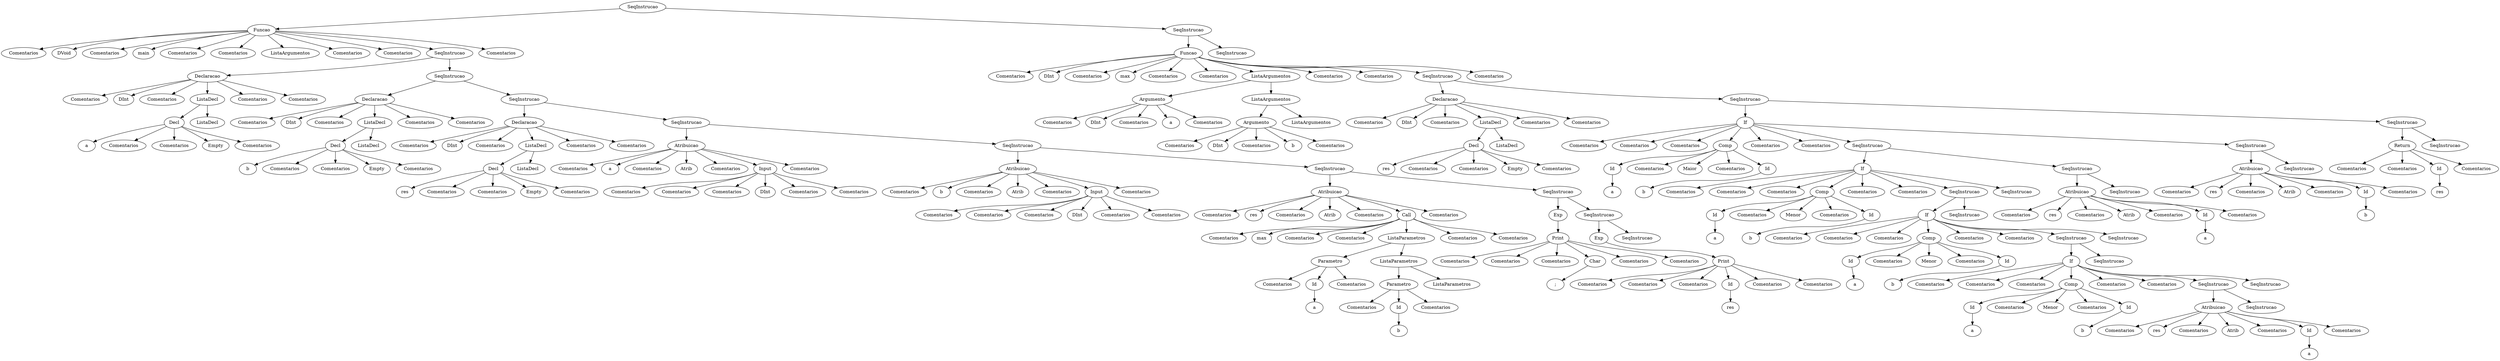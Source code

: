 digraph visitable {
ordering=out;
              p [label="SeqInstrucao"]; 
              p1 [label="Funcao"]; 
                p -> p1; 
              p1_1 [label="Comentarios"]; 
                p1 -> p1_1; 
              p1_2 [label="DVoid"]; 
                p1 -> p1_2; 
              p1_3 [label="Comentarios"]; 
                p1 -> p1_3; 
              p1_4 [label="main"]; 
                p1 -> p1_4; 
              p1_5 [label="Comentarios"]; 
                p1 -> p1_5; 
              p1_6 [label="Comentarios"]; 
                p1 -> p1_6; 
              p1_7 [label="ListaArgumentos"]; 
                p1 -> p1_7; 
              p1_8 [label="Comentarios"]; 
                p1 -> p1_8; 
              p1_9 [label="Comentarios"]; 
                p1 -> p1_9; 
              p1_10 [label="SeqInstrucao"]; 
                p1 -> p1_10; 
              p1_10_1 [label="Declaracao"]; 
                p1_10 -> p1_10_1; 
              p1_10_1_1 [label="Comentarios"]; 
                p1_10_1 -> p1_10_1_1; 
              p1_10_1_2 [label="DInt"]; 
                p1_10_1 -> p1_10_1_2; 
              p1_10_1_3 [label="Comentarios"]; 
                p1_10_1 -> p1_10_1_3; 
              p1_10_1_4 [label="ListaDecl"]; 
                p1_10_1 -> p1_10_1_4; 
              p1_10_1_4_1 [label="Decl"]; 
                p1_10_1_4 -> p1_10_1_4_1; 
              p1_10_1_4_1_1 [label="a"]; 
                p1_10_1_4_1 -> p1_10_1_4_1_1; 
              p1_10_1_4_1_2 [label="Comentarios"]; 
                p1_10_1_4_1 -> p1_10_1_4_1_2; 
              p1_10_1_4_1_3 [label="Comentarios"]; 
                p1_10_1_4_1 -> p1_10_1_4_1_3; 
              p1_10_1_4_1_4 [label="Empty"]; 
                p1_10_1_4_1 -> p1_10_1_4_1_4; 
              p1_10_1_4_1_5 [label="Comentarios"]; 
                p1_10_1_4_1 -> p1_10_1_4_1_5; 
              p1_10_1_4_2 [label="ListaDecl"]; 
                p1_10_1_4 -> p1_10_1_4_2; 
              p1_10_1_5 [label="Comentarios"]; 
                p1_10_1 -> p1_10_1_5; 
              p1_10_1_6 [label="Comentarios"]; 
                p1_10_1 -> p1_10_1_6; 
              p1_10_2 [label="SeqInstrucao"]; 
                p1_10 -> p1_10_2; 
              p1_10_2_1 [label="Declaracao"]; 
                p1_10_2 -> p1_10_2_1; 
              p1_10_2_1_1 [label="Comentarios"]; 
                p1_10_2_1 -> p1_10_2_1_1; 
              p1_10_2_1_2 [label="DInt"]; 
                p1_10_2_1 -> p1_10_2_1_2; 
              p1_10_2_1_3 [label="Comentarios"]; 
                p1_10_2_1 -> p1_10_2_1_3; 
              p1_10_2_1_4 [label="ListaDecl"]; 
                p1_10_2_1 -> p1_10_2_1_4; 
              p1_10_2_1_4_1 [label="Decl"]; 
                p1_10_2_1_4 -> p1_10_2_1_4_1; 
              p1_10_2_1_4_1_1 [label="b"]; 
                p1_10_2_1_4_1 -> p1_10_2_1_4_1_1; 
              p1_10_2_1_4_1_2 [label="Comentarios"]; 
                p1_10_2_1_4_1 -> p1_10_2_1_4_1_2; 
              p1_10_2_1_4_1_3 [label="Comentarios"]; 
                p1_10_2_1_4_1 -> p1_10_2_1_4_1_3; 
              p1_10_2_1_4_1_4 [label="Empty"]; 
                p1_10_2_1_4_1 -> p1_10_2_1_4_1_4; 
              p1_10_2_1_4_1_5 [label="Comentarios"]; 
                p1_10_2_1_4_1 -> p1_10_2_1_4_1_5; 
              p1_10_2_1_4_2 [label="ListaDecl"]; 
                p1_10_2_1_4 -> p1_10_2_1_4_2; 
              p1_10_2_1_5 [label="Comentarios"]; 
                p1_10_2_1 -> p1_10_2_1_5; 
              p1_10_2_1_6 [label="Comentarios"]; 
                p1_10_2_1 -> p1_10_2_1_6; 
              p1_10_2_2 [label="SeqInstrucao"]; 
                p1_10_2 -> p1_10_2_2; 
              p1_10_2_2_1 [label="Declaracao"]; 
                p1_10_2_2 -> p1_10_2_2_1; 
              p1_10_2_2_1_1 [label="Comentarios"]; 
                p1_10_2_2_1 -> p1_10_2_2_1_1; 
              p1_10_2_2_1_2 [label="DInt"]; 
                p1_10_2_2_1 -> p1_10_2_2_1_2; 
              p1_10_2_2_1_3 [label="Comentarios"]; 
                p1_10_2_2_1 -> p1_10_2_2_1_3; 
              p1_10_2_2_1_4 [label="ListaDecl"]; 
                p1_10_2_2_1 -> p1_10_2_2_1_4; 
              p1_10_2_2_1_4_1 [label="Decl"]; 
                p1_10_2_2_1_4 -> p1_10_2_2_1_4_1; 
              p1_10_2_2_1_4_1_1 [label="res"]; 
                p1_10_2_2_1_4_1 -> p1_10_2_2_1_4_1_1; 
              p1_10_2_2_1_4_1_2 [label="Comentarios"]; 
                p1_10_2_2_1_4_1 -> p1_10_2_2_1_4_1_2; 
              p1_10_2_2_1_4_1_3 [label="Comentarios"]; 
                p1_10_2_2_1_4_1 -> p1_10_2_2_1_4_1_3; 
              p1_10_2_2_1_4_1_4 [label="Empty"]; 
                p1_10_2_2_1_4_1 -> p1_10_2_2_1_4_1_4; 
              p1_10_2_2_1_4_1_5 [label="Comentarios"]; 
                p1_10_2_2_1_4_1 -> p1_10_2_2_1_4_1_5; 
              p1_10_2_2_1_4_2 [label="ListaDecl"]; 
                p1_10_2_2_1_4 -> p1_10_2_2_1_4_2; 
              p1_10_2_2_1_5 [label="Comentarios"]; 
                p1_10_2_2_1 -> p1_10_2_2_1_5; 
              p1_10_2_2_1_6 [label="Comentarios"]; 
                p1_10_2_2_1 -> p1_10_2_2_1_6; 
              p1_10_2_2_2 [label="SeqInstrucao"]; 
                p1_10_2_2 -> p1_10_2_2_2; 
              p1_10_2_2_2_1 [label="Atribuicao"]; 
                p1_10_2_2_2 -> p1_10_2_2_2_1; 
              p1_10_2_2_2_1_1 [label="Comentarios"]; 
                p1_10_2_2_2_1 -> p1_10_2_2_2_1_1; 
              p1_10_2_2_2_1_2 [label="a"]; 
                p1_10_2_2_2_1 -> p1_10_2_2_2_1_2; 
              p1_10_2_2_2_1_3 [label="Comentarios"]; 
                p1_10_2_2_2_1 -> p1_10_2_2_2_1_3; 
              p1_10_2_2_2_1_4 [label="Atrib"]; 
                p1_10_2_2_2_1 -> p1_10_2_2_2_1_4; 
              p1_10_2_2_2_1_5 [label="Comentarios"]; 
                p1_10_2_2_2_1 -> p1_10_2_2_2_1_5; 
              p1_10_2_2_2_1_6 [label="Input"]; 
                p1_10_2_2_2_1 -> p1_10_2_2_2_1_6; 
              p1_10_2_2_2_1_6_1 [label="Comentarios"]; 
                p1_10_2_2_2_1_6 -> p1_10_2_2_2_1_6_1; 
              p1_10_2_2_2_1_6_2 [label="Comentarios"]; 
                p1_10_2_2_2_1_6 -> p1_10_2_2_2_1_6_2; 
              p1_10_2_2_2_1_6_3 [label="Comentarios"]; 
                p1_10_2_2_2_1_6 -> p1_10_2_2_2_1_6_3; 
              p1_10_2_2_2_1_6_4 [label="DInt"]; 
                p1_10_2_2_2_1_6 -> p1_10_2_2_2_1_6_4; 
              p1_10_2_2_2_1_6_5 [label="Comentarios"]; 
                p1_10_2_2_2_1_6 -> p1_10_2_2_2_1_6_5; 
              p1_10_2_2_2_1_6_6 [label="Comentarios"]; 
                p1_10_2_2_2_1_6 -> p1_10_2_2_2_1_6_6; 
              p1_10_2_2_2_1_7 [label="Comentarios"]; 
                p1_10_2_2_2_1 -> p1_10_2_2_2_1_7; 
              p1_10_2_2_2_2 [label="SeqInstrucao"]; 
                p1_10_2_2_2 -> p1_10_2_2_2_2; 
              p1_10_2_2_2_2_1 [label="Atribuicao"]; 
                p1_10_2_2_2_2 -> p1_10_2_2_2_2_1; 
              p1_10_2_2_2_2_1_1 [label="Comentarios"]; 
                p1_10_2_2_2_2_1 -> p1_10_2_2_2_2_1_1; 
              p1_10_2_2_2_2_1_2 [label="b"]; 
                p1_10_2_2_2_2_1 -> p1_10_2_2_2_2_1_2; 
              p1_10_2_2_2_2_1_3 [label="Comentarios"]; 
                p1_10_2_2_2_2_1 -> p1_10_2_2_2_2_1_3; 
              p1_10_2_2_2_2_1_4 [label="Atrib"]; 
                p1_10_2_2_2_2_1 -> p1_10_2_2_2_2_1_4; 
              p1_10_2_2_2_2_1_5 [label="Comentarios"]; 
                p1_10_2_2_2_2_1 -> p1_10_2_2_2_2_1_5; 
              p1_10_2_2_2_2_1_6 [label="Input"]; 
                p1_10_2_2_2_2_1 -> p1_10_2_2_2_2_1_6; 
              p1_10_2_2_2_2_1_6_1 [label="Comentarios"]; 
                p1_10_2_2_2_2_1_6 -> p1_10_2_2_2_2_1_6_1; 
              p1_10_2_2_2_2_1_6_2 [label="Comentarios"]; 
                p1_10_2_2_2_2_1_6 -> p1_10_2_2_2_2_1_6_2; 
              p1_10_2_2_2_2_1_6_3 [label="Comentarios"]; 
                p1_10_2_2_2_2_1_6 -> p1_10_2_2_2_2_1_6_3; 
              p1_10_2_2_2_2_1_6_4 [label="DInt"]; 
                p1_10_2_2_2_2_1_6 -> p1_10_2_2_2_2_1_6_4; 
              p1_10_2_2_2_2_1_6_5 [label="Comentarios"]; 
                p1_10_2_2_2_2_1_6 -> p1_10_2_2_2_2_1_6_5; 
              p1_10_2_2_2_2_1_6_6 [label="Comentarios"]; 
                p1_10_2_2_2_2_1_6 -> p1_10_2_2_2_2_1_6_6; 
              p1_10_2_2_2_2_1_7 [label="Comentarios"]; 
                p1_10_2_2_2_2_1 -> p1_10_2_2_2_2_1_7; 
              p1_10_2_2_2_2_2 [label="SeqInstrucao"]; 
                p1_10_2_2_2_2 -> p1_10_2_2_2_2_2; 
              p1_10_2_2_2_2_2_1 [label="Atribuicao"]; 
                p1_10_2_2_2_2_2 -> p1_10_2_2_2_2_2_1; 
              p1_10_2_2_2_2_2_1_1 [label="Comentarios"]; 
                p1_10_2_2_2_2_2_1 -> p1_10_2_2_2_2_2_1_1; 
              p1_10_2_2_2_2_2_1_2 [label="res"]; 
                p1_10_2_2_2_2_2_1 -> p1_10_2_2_2_2_2_1_2; 
              p1_10_2_2_2_2_2_1_3 [label="Comentarios"]; 
                p1_10_2_2_2_2_2_1 -> p1_10_2_2_2_2_2_1_3; 
              p1_10_2_2_2_2_2_1_4 [label="Atrib"]; 
                p1_10_2_2_2_2_2_1 -> p1_10_2_2_2_2_2_1_4; 
              p1_10_2_2_2_2_2_1_5 [label="Comentarios"]; 
                p1_10_2_2_2_2_2_1 -> p1_10_2_2_2_2_2_1_5; 
              p1_10_2_2_2_2_2_1_6 [label="Call"]; 
                p1_10_2_2_2_2_2_1 -> p1_10_2_2_2_2_2_1_6; 
              p1_10_2_2_2_2_2_1_6_1 [label="Comentarios"]; 
                p1_10_2_2_2_2_2_1_6 -> p1_10_2_2_2_2_2_1_6_1; 
              p1_10_2_2_2_2_2_1_6_2 [label="max"]; 
                p1_10_2_2_2_2_2_1_6 -> p1_10_2_2_2_2_2_1_6_2; 
              p1_10_2_2_2_2_2_1_6_3 [label="Comentarios"]; 
                p1_10_2_2_2_2_2_1_6 -> p1_10_2_2_2_2_2_1_6_3; 
              p1_10_2_2_2_2_2_1_6_4 [label="Comentarios"]; 
                p1_10_2_2_2_2_2_1_6 -> p1_10_2_2_2_2_2_1_6_4; 
              p1_10_2_2_2_2_2_1_6_5 [label="ListaParametros"]; 
                p1_10_2_2_2_2_2_1_6 -> p1_10_2_2_2_2_2_1_6_5; 
              p1_10_2_2_2_2_2_1_6_5_1 [label="Parametro"]; 
                p1_10_2_2_2_2_2_1_6_5 -> p1_10_2_2_2_2_2_1_6_5_1; 
              p1_10_2_2_2_2_2_1_6_5_1_1 [label="Comentarios"]; 
                p1_10_2_2_2_2_2_1_6_5_1 -> p1_10_2_2_2_2_2_1_6_5_1_1; 
              p1_10_2_2_2_2_2_1_6_5_1_2 [label="Id"]; 
                p1_10_2_2_2_2_2_1_6_5_1 -> p1_10_2_2_2_2_2_1_6_5_1_2; 
              p1_10_2_2_2_2_2_1_6_5_1_2_1 [label="a"]; 
                p1_10_2_2_2_2_2_1_6_5_1_2 -> p1_10_2_2_2_2_2_1_6_5_1_2_1; 
              p1_10_2_2_2_2_2_1_6_5_1_3 [label="Comentarios"]; 
                p1_10_2_2_2_2_2_1_6_5_1 -> p1_10_2_2_2_2_2_1_6_5_1_3; 
              p1_10_2_2_2_2_2_1_6_5_2 [label="ListaParametros"]; 
                p1_10_2_2_2_2_2_1_6_5 -> p1_10_2_2_2_2_2_1_6_5_2; 
              p1_10_2_2_2_2_2_1_6_5_2_1 [label="Parametro"]; 
                p1_10_2_2_2_2_2_1_6_5_2 -> p1_10_2_2_2_2_2_1_6_5_2_1; 
              p1_10_2_2_2_2_2_1_6_5_2_1_1 [label="Comentarios"]; 
                p1_10_2_2_2_2_2_1_6_5_2_1 -> p1_10_2_2_2_2_2_1_6_5_2_1_1; 
              p1_10_2_2_2_2_2_1_6_5_2_1_2 [label="Id"]; 
                p1_10_2_2_2_2_2_1_6_5_2_1 -> p1_10_2_2_2_2_2_1_6_5_2_1_2; 
              p1_10_2_2_2_2_2_1_6_5_2_1_2_1 [label="b"]; 
                p1_10_2_2_2_2_2_1_6_5_2_1_2 -> p1_10_2_2_2_2_2_1_6_5_2_1_2_1; 
              p1_10_2_2_2_2_2_1_6_5_2_1_3 [label="Comentarios"]; 
                p1_10_2_2_2_2_2_1_6_5_2_1 -> p1_10_2_2_2_2_2_1_6_5_2_1_3; 
              p1_10_2_2_2_2_2_1_6_5_2_2 [label="ListaParametros"]; 
                p1_10_2_2_2_2_2_1_6_5_2 -> p1_10_2_2_2_2_2_1_6_5_2_2; 
              p1_10_2_2_2_2_2_1_6_6 [label="Comentarios"]; 
                p1_10_2_2_2_2_2_1_6 -> p1_10_2_2_2_2_2_1_6_6; 
              p1_10_2_2_2_2_2_1_6_7 [label="Comentarios"]; 
                p1_10_2_2_2_2_2_1_6 -> p1_10_2_2_2_2_2_1_6_7; 
              p1_10_2_2_2_2_2_1_7 [label="Comentarios"]; 
                p1_10_2_2_2_2_2_1 -> p1_10_2_2_2_2_2_1_7; 
              p1_10_2_2_2_2_2_2 [label="SeqInstrucao"]; 
                p1_10_2_2_2_2_2 -> p1_10_2_2_2_2_2_2; 
              p1_10_2_2_2_2_2_2_1 [label="Exp"]; 
                p1_10_2_2_2_2_2_2 -> p1_10_2_2_2_2_2_2_1; 
              p1_10_2_2_2_2_2_2_1_1 [label="Print"]; 
                p1_10_2_2_2_2_2_2_1 -> p1_10_2_2_2_2_2_2_1_1; 
              p1_10_2_2_2_2_2_2_1_1_1 [label="Comentarios"]; 
                p1_10_2_2_2_2_2_2_1_1 -> p1_10_2_2_2_2_2_2_1_1_1; 
              p1_10_2_2_2_2_2_2_1_1_2 [label="Comentarios"]; 
                p1_10_2_2_2_2_2_2_1_1 -> p1_10_2_2_2_2_2_2_1_1_2; 
              p1_10_2_2_2_2_2_2_1_1_3 [label="Comentarios"]; 
                p1_10_2_2_2_2_2_2_1_1 -> p1_10_2_2_2_2_2_2_1_1_3; 
              p1_10_2_2_2_2_2_2_1_1_4 [label="Char"]; 
                p1_10_2_2_2_2_2_2_1_1 -> p1_10_2_2_2_2_2_2_1_1_4; 
              p1_10_2_2_2_2_2_2_1_1_4_1 [label=";"]; 
                p1_10_2_2_2_2_2_2_1_1_4 -> p1_10_2_2_2_2_2_2_1_1_4_1; 
              p1_10_2_2_2_2_2_2_1_1_5 [label="Comentarios"]; 
                p1_10_2_2_2_2_2_2_1_1 -> p1_10_2_2_2_2_2_2_1_1_5; 
              p1_10_2_2_2_2_2_2_1_1_6 [label="Comentarios"]; 
                p1_10_2_2_2_2_2_2_1_1 -> p1_10_2_2_2_2_2_2_1_1_6; 
              p1_10_2_2_2_2_2_2_2 [label="SeqInstrucao"]; 
                p1_10_2_2_2_2_2_2 -> p1_10_2_2_2_2_2_2_2; 
              p1_10_2_2_2_2_2_2_2_1 [label="Exp"]; 
                p1_10_2_2_2_2_2_2_2 -> p1_10_2_2_2_2_2_2_2_1; 
              p1_10_2_2_2_2_2_2_2_1_1 [label="Print"]; 
                p1_10_2_2_2_2_2_2_2_1 -> p1_10_2_2_2_2_2_2_2_1_1; 
              p1_10_2_2_2_2_2_2_2_1_1_1 [label="Comentarios"]; 
                p1_10_2_2_2_2_2_2_2_1_1 -> p1_10_2_2_2_2_2_2_2_1_1_1; 
              p1_10_2_2_2_2_2_2_2_1_1_2 [label="Comentarios"]; 
                p1_10_2_2_2_2_2_2_2_1_1 -> p1_10_2_2_2_2_2_2_2_1_1_2; 
              p1_10_2_2_2_2_2_2_2_1_1_3 [label="Comentarios"]; 
                p1_10_2_2_2_2_2_2_2_1_1 -> p1_10_2_2_2_2_2_2_2_1_1_3; 
              p1_10_2_2_2_2_2_2_2_1_1_4 [label="Id"]; 
                p1_10_2_2_2_2_2_2_2_1_1 -> p1_10_2_2_2_2_2_2_2_1_1_4; 
              p1_10_2_2_2_2_2_2_2_1_1_4_1 [label="res"]; 
                p1_10_2_2_2_2_2_2_2_1_1_4 -> p1_10_2_2_2_2_2_2_2_1_1_4_1; 
              p1_10_2_2_2_2_2_2_2_1_1_5 [label="Comentarios"]; 
                p1_10_2_2_2_2_2_2_2_1_1 -> p1_10_2_2_2_2_2_2_2_1_1_5; 
              p1_10_2_2_2_2_2_2_2_1_1_6 [label="Comentarios"]; 
                p1_10_2_2_2_2_2_2_2_1_1 -> p1_10_2_2_2_2_2_2_2_1_1_6; 
              p1_10_2_2_2_2_2_2_2_2 [label="SeqInstrucao"]; 
                p1_10_2_2_2_2_2_2_2 -> p1_10_2_2_2_2_2_2_2_2; 
              p1_11 [label="Comentarios"]; 
                p1 -> p1_11; 
              p2 [label="SeqInstrucao"]; 
                p -> p2; 
              p2_1 [label="Funcao"]; 
                p2 -> p2_1; 
              p2_1_1 [label="Comentarios"]; 
                p2_1 -> p2_1_1; 
              p2_1_2 [label="DInt"]; 
                p2_1 -> p2_1_2; 
              p2_1_3 [label="Comentarios"]; 
                p2_1 -> p2_1_3; 
              p2_1_4 [label="max"]; 
                p2_1 -> p2_1_4; 
              p2_1_5 [label="Comentarios"]; 
                p2_1 -> p2_1_5; 
              p2_1_6 [label="Comentarios"]; 
                p2_1 -> p2_1_6; 
              p2_1_7 [label="ListaArgumentos"]; 
                p2_1 -> p2_1_7; 
              p2_1_7_1 [label="Argumento"]; 
                p2_1_7 -> p2_1_7_1; 
              p2_1_7_1_1 [label="Comentarios"]; 
                p2_1_7_1 -> p2_1_7_1_1; 
              p2_1_7_1_2 [label="DInt"]; 
                p2_1_7_1 -> p2_1_7_1_2; 
              p2_1_7_1_3 [label="Comentarios"]; 
                p2_1_7_1 -> p2_1_7_1_3; 
              p2_1_7_1_4 [label="a"]; 
                p2_1_7_1 -> p2_1_7_1_4; 
              p2_1_7_1_5 [label="Comentarios"]; 
                p2_1_7_1 -> p2_1_7_1_5; 
              p2_1_7_2 [label="ListaArgumentos"]; 
                p2_1_7 -> p2_1_7_2; 
              p2_1_7_2_1 [label="Argumento"]; 
                p2_1_7_2 -> p2_1_7_2_1; 
              p2_1_7_2_1_1 [label="Comentarios"]; 
                p2_1_7_2_1 -> p2_1_7_2_1_1; 
              p2_1_7_2_1_2 [label="DInt"]; 
                p2_1_7_2_1 -> p2_1_7_2_1_2; 
              p2_1_7_2_1_3 [label="Comentarios"]; 
                p2_1_7_2_1 -> p2_1_7_2_1_3; 
              p2_1_7_2_1_4 [label="b"]; 
                p2_1_7_2_1 -> p2_1_7_2_1_4; 
              p2_1_7_2_1_5 [label="Comentarios"]; 
                p2_1_7_2_1 -> p2_1_7_2_1_5; 
              p2_1_7_2_2 [label="ListaArgumentos"]; 
                p2_1_7_2 -> p2_1_7_2_2; 
              p2_1_8 [label="Comentarios"]; 
                p2_1 -> p2_1_8; 
              p2_1_9 [label="Comentarios"]; 
                p2_1 -> p2_1_9; 
              p2_1_10 [label="SeqInstrucao"]; 
                p2_1 -> p2_1_10; 
              p2_1_10_1 [label="Declaracao"]; 
                p2_1_10 -> p2_1_10_1; 
              p2_1_10_1_1 [label="Comentarios"]; 
                p2_1_10_1 -> p2_1_10_1_1; 
              p2_1_10_1_2 [label="DInt"]; 
                p2_1_10_1 -> p2_1_10_1_2; 
              p2_1_10_1_3 [label="Comentarios"]; 
                p2_1_10_1 -> p2_1_10_1_3; 
              p2_1_10_1_4 [label="ListaDecl"]; 
                p2_1_10_1 -> p2_1_10_1_4; 
              p2_1_10_1_4_1 [label="Decl"]; 
                p2_1_10_1_4 -> p2_1_10_1_4_1; 
              p2_1_10_1_4_1_1 [label="res"]; 
                p2_1_10_1_4_1 -> p2_1_10_1_4_1_1; 
              p2_1_10_1_4_1_2 [label="Comentarios"]; 
                p2_1_10_1_4_1 -> p2_1_10_1_4_1_2; 
              p2_1_10_1_4_1_3 [label="Comentarios"]; 
                p2_1_10_1_4_1 -> p2_1_10_1_4_1_3; 
              p2_1_10_1_4_1_4 [label="Empty"]; 
                p2_1_10_1_4_1 -> p2_1_10_1_4_1_4; 
              p2_1_10_1_4_1_5 [label="Comentarios"]; 
                p2_1_10_1_4_1 -> p2_1_10_1_4_1_5; 
              p2_1_10_1_4_2 [label="ListaDecl"]; 
                p2_1_10_1_4 -> p2_1_10_1_4_2; 
              p2_1_10_1_5 [label="Comentarios"]; 
                p2_1_10_1 -> p2_1_10_1_5; 
              p2_1_10_1_6 [label="Comentarios"]; 
                p2_1_10_1 -> p2_1_10_1_6; 
              p2_1_10_2 [label="SeqInstrucao"]; 
                p2_1_10 -> p2_1_10_2; 
              p2_1_10_2_1 [label="If"]; 
                p2_1_10_2 -> p2_1_10_2_1; 
              p2_1_10_2_1_1 [label="Comentarios"]; 
                p2_1_10_2_1 -> p2_1_10_2_1_1; 
              p2_1_10_2_1_2 [label="Comentarios"]; 
                p2_1_10_2_1 -> p2_1_10_2_1_2; 
              p2_1_10_2_1_3 [label="Comentarios"]; 
                p2_1_10_2_1 -> p2_1_10_2_1_3; 
              p2_1_10_2_1_4 [label="Comp"]; 
                p2_1_10_2_1 -> p2_1_10_2_1_4; 
              p2_1_10_2_1_4_1 [label="Id"]; 
                p2_1_10_2_1_4 -> p2_1_10_2_1_4_1; 
              p2_1_10_2_1_4_1_1 [label="a"]; 
                p2_1_10_2_1_4_1 -> p2_1_10_2_1_4_1_1; 
              p2_1_10_2_1_4_2 [label="Comentarios"]; 
                p2_1_10_2_1_4 -> p2_1_10_2_1_4_2; 
              p2_1_10_2_1_4_3 [label="Maior"]; 
                p2_1_10_2_1_4 -> p2_1_10_2_1_4_3; 
              p2_1_10_2_1_4_4 [label="Comentarios"]; 
                p2_1_10_2_1_4 -> p2_1_10_2_1_4_4; 
              p2_1_10_2_1_4_5 [label="Id"]; 
                p2_1_10_2_1_4 -> p2_1_10_2_1_4_5; 
              p2_1_10_2_1_4_5_1 [label="b"]; 
                p2_1_10_2_1_4_5 -> p2_1_10_2_1_4_5_1; 
              p2_1_10_2_1_5 [label="Comentarios"]; 
                p2_1_10_2_1 -> p2_1_10_2_1_5; 
              p2_1_10_2_1_6 [label="Comentarios"]; 
                p2_1_10_2_1 -> p2_1_10_2_1_6; 
              p2_1_10_2_1_7 [label="SeqInstrucao"]; 
                p2_1_10_2_1 -> p2_1_10_2_1_7; 
              p2_1_10_2_1_7_1 [label="If"]; 
                p2_1_10_2_1_7 -> p2_1_10_2_1_7_1; 
              p2_1_10_2_1_7_1_1 [label="Comentarios"]; 
                p2_1_10_2_1_7_1 -> p2_1_10_2_1_7_1_1; 
              p2_1_10_2_1_7_1_2 [label="Comentarios"]; 
                p2_1_10_2_1_7_1 -> p2_1_10_2_1_7_1_2; 
              p2_1_10_2_1_7_1_3 [label="Comentarios"]; 
                p2_1_10_2_1_7_1 -> p2_1_10_2_1_7_1_3; 
              p2_1_10_2_1_7_1_4 [label="Comp"]; 
                p2_1_10_2_1_7_1 -> p2_1_10_2_1_7_1_4; 
              p2_1_10_2_1_7_1_4_1 [label="Id"]; 
                p2_1_10_2_1_7_1_4 -> p2_1_10_2_1_7_1_4_1; 
              p2_1_10_2_1_7_1_4_1_1 [label="a"]; 
                p2_1_10_2_1_7_1_4_1 -> p2_1_10_2_1_7_1_4_1_1; 
              p2_1_10_2_1_7_1_4_2 [label="Comentarios"]; 
                p2_1_10_2_1_7_1_4 -> p2_1_10_2_1_7_1_4_2; 
              p2_1_10_2_1_7_1_4_3 [label="Menor"]; 
                p2_1_10_2_1_7_1_4 -> p2_1_10_2_1_7_1_4_3; 
              p2_1_10_2_1_7_1_4_4 [label="Comentarios"]; 
                p2_1_10_2_1_7_1_4 -> p2_1_10_2_1_7_1_4_4; 
              p2_1_10_2_1_7_1_4_5 [label="Id"]; 
                p2_1_10_2_1_7_1_4 -> p2_1_10_2_1_7_1_4_5; 
              p2_1_10_2_1_7_1_4_5_1 [label="b"]; 
                p2_1_10_2_1_7_1_4_5 -> p2_1_10_2_1_7_1_4_5_1; 
              p2_1_10_2_1_7_1_5 [label="Comentarios"]; 
                p2_1_10_2_1_7_1 -> p2_1_10_2_1_7_1_5; 
              p2_1_10_2_1_7_1_6 [label="Comentarios"]; 
                p2_1_10_2_1_7_1 -> p2_1_10_2_1_7_1_6; 
              p2_1_10_2_1_7_1_7 [label="SeqInstrucao"]; 
                p2_1_10_2_1_7_1 -> p2_1_10_2_1_7_1_7; 
              p2_1_10_2_1_7_1_7_1 [label="If"]; 
                p2_1_10_2_1_7_1_7 -> p2_1_10_2_1_7_1_7_1; 
              p2_1_10_2_1_7_1_7_1_1 [label="Comentarios"]; 
                p2_1_10_2_1_7_1_7_1 -> p2_1_10_2_1_7_1_7_1_1; 
              p2_1_10_2_1_7_1_7_1_2 [label="Comentarios"]; 
                p2_1_10_2_1_7_1_7_1 -> p2_1_10_2_1_7_1_7_1_2; 
              p2_1_10_2_1_7_1_7_1_3 [label="Comentarios"]; 
                p2_1_10_2_1_7_1_7_1 -> p2_1_10_2_1_7_1_7_1_3; 
              p2_1_10_2_1_7_1_7_1_4 [label="Comp"]; 
                p2_1_10_2_1_7_1_7_1 -> p2_1_10_2_1_7_1_7_1_4; 
              p2_1_10_2_1_7_1_7_1_4_1 [label="Id"]; 
                p2_1_10_2_1_7_1_7_1_4 -> p2_1_10_2_1_7_1_7_1_4_1; 
              p2_1_10_2_1_7_1_7_1_4_1_1 [label="a"]; 
                p2_1_10_2_1_7_1_7_1_4_1 -> p2_1_10_2_1_7_1_7_1_4_1_1; 
              p2_1_10_2_1_7_1_7_1_4_2 [label="Comentarios"]; 
                p2_1_10_2_1_7_1_7_1_4 -> p2_1_10_2_1_7_1_7_1_4_2; 
              p2_1_10_2_1_7_1_7_1_4_3 [label="Menor"]; 
                p2_1_10_2_1_7_1_7_1_4 -> p2_1_10_2_1_7_1_7_1_4_3; 
              p2_1_10_2_1_7_1_7_1_4_4 [label="Comentarios"]; 
                p2_1_10_2_1_7_1_7_1_4 -> p2_1_10_2_1_7_1_7_1_4_4; 
              p2_1_10_2_1_7_1_7_1_4_5 [label="Id"]; 
                p2_1_10_2_1_7_1_7_1_4 -> p2_1_10_2_1_7_1_7_1_4_5; 
              p2_1_10_2_1_7_1_7_1_4_5_1 [label="b"]; 
                p2_1_10_2_1_7_1_7_1_4_5 -> p2_1_10_2_1_7_1_7_1_4_5_1; 
              p2_1_10_2_1_7_1_7_1_5 [label="Comentarios"]; 
                p2_1_10_2_1_7_1_7_1 -> p2_1_10_2_1_7_1_7_1_5; 
              p2_1_10_2_1_7_1_7_1_6 [label="Comentarios"]; 
                p2_1_10_2_1_7_1_7_1 -> p2_1_10_2_1_7_1_7_1_6; 
              p2_1_10_2_1_7_1_7_1_7 [label="SeqInstrucao"]; 
                p2_1_10_2_1_7_1_7_1 -> p2_1_10_2_1_7_1_7_1_7; 
              p2_1_10_2_1_7_1_7_1_7_1 [label="If"]; 
                p2_1_10_2_1_7_1_7_1_7 -> p2_1_10_2_1_7_1_7_1_7_1; 
              p2_1_10_2_1_7_1_7_1_7_1_1 [label="Comentarios"]; 
                p2_1_10_2_1_7_1_7_1_7_1 -> p2_1_10_2_1_7_1_7_1_7_1_1; 
              p2_1_10_2_1_7_1_7_1_7_1_2 [label="Comentarios"]; 
                p2_1_10_2_1_7_1_7_1_7_1 -> p2_1_10_2_1_7_1_7_1_7_1_2; 
              p2_1_10_2_1_7_1_7_1_7_1_3 [label="Comentarios"]; 
                p2_1_10_2_1_7_1_7_1_7_1 -> p2_1_10_2_1_7_1_7_1_7_1_3; 
              p2_1_10_2_1_7_1_7_1_7_1_4 [label="Comp"]; 
                p2_1_10_2_1_7_1_7_1_7_1 -> p2_1_10_2_1_7_1_7_1_7_1_4; 
              p2_1_10_2_1_7_1_7_1_7_1_4_1 [label="Id"]; 
                p2_1_10_2_1_7_1_7_1_7_1_4 -> p2_1_10_2_1_7_1_7_1_7_1_4_1; 
              p2_1_10_2_1_7_1_7_1_7_1_4_1_1 [label="a"]; 
                p2_1_10_2_1_7_1_7_1_7_1_4_1 -> p2_1_10_2_1_7_1_7_1_7_1_4_1_1; 
              p2_1_10_2_1_7_1_7_1_7_1_4_2 [label="Comentarios"]; 
                p2_1_10_2_1_7_1_7_1_7_1_4 -> p2_1_10_2_1_7_1_7_1_7_1_4_2; 
              p2_1_10_2_1_7_1_7_1_7_1_4_3 [label="Menor"]; 
                p2_1_10_2_1_7_1_7_1_7_1_4 -> p2_1_10_2_1_7_1_7_1_7_1_4_3; 
              p2_1_10_2_1_7_1_7_1_7_1_4_4 [label="Comentarios"]; 
                p2_1_10_2_1_7_1_7_1_7_1_4 -> p2_1_10_2_1_7_1_7_1_7_1_4_4; 
              p2_1_10_2_1_7_1_7_1_7_1_4_5 [label="Id"]; 
                p2_1_10_2_1_7_1_7_1_7_1_4 -> p2_1_10_2_1_7_1_7_1_7_1_4_5; 
              p2_1_10_2_1_7_1_7_1_7_1_4_5_1 [label="b"]; 
                p2_1_10_2_1_7_1_7_1_7_1_4_5 -> p2_1_10_2_1_7_1_7_1_7_1_4_5_1; 
              p2_1_10_2_1_7_1_7_1_7_1_5 [label="Comentarios"]; 
                p2_1_10_2_1_7_1_7_1_7_1 -> p2_1_10_2_1_7_1_7_1_7_1_5; 
              p2_1_10_2_1_7_1_7_1_7_1_6 [label="Comentarios"]; 
                p2_1_10_2_1_7_1_7_1_7_1 -> p2_1_10_2_1_7_1_7_1_7_1_6; 
              p2_1_10_2_1_7_1_7_1_7_1_7 [label="SeqInstrucao"]; 
                p2_1_10_2_1_7_1_7_1_7_1 -> p2_1_10_2_1_7_1_7_1_7_1_7; 
              p2_1_10_2_1_7_1_7_1_7_1_7_1 [label="Atribuicao"]; 
                p2_1_10_2_1_7_1_7_1_7_1_7 -> p2_1_10_2_1_7_1_7_1_7_1_7_1; 
              p2_1_10_2_1_7_1_7_1_7_1_7_1_1 [label="Comentarios"]; 
                p2_1_10_2_1_7_1_7_1_7_1_7_1 -> p2_1_10_2_1_7_1_7_1_7_1_7_1_1; 
              p2_1_10_2_1_7_1_7_1_7_1_7_1_2 [label="res"]; 
                p2_1_10_2_1_7_1_7_1_7_1_7_1 -> p2_1_10_2_1_7_1_7_1_7_1_7_1_2; 
              p2_1_10_2_1_7_1_7_1_7_1_7_1_3 [label="Comentarios"]; 
                p2_1_10_2_1_7_1_7_1_7_1_7_1 -> p2_1_10_2_1_7_1_7_1_7_1_7_1_3; 
              p2_1_10_2_1_7_1_7_1_7_1_7_1_4 [label="Atrib"]; 
                p2_1_10_2_1_7_1_7_1_7_1_7_1 -> p2_1_10_2_1_7_1_7_1_7_1_7_1_4; 
              p2_1_10_2_1_7_1_7_1_7_1_7_1_5 [label="Comentarios"]; 
                p2_1_10_2_1_7_1_7_1_7_1_7_1 -> p2_1_10_2_1_7_1_7_1_7_1_7_1_5; 
              p2_1_10_2_1_7_1_7_1_7_1_7_1_6 [label="Id"]; 
                p2_1_10_2_1_7_1_7_1_7_1_7_1 -> p2_1_10_2_1_7_1_7_1_7_1_7_1_6; 
              p2_1_10_2_1_7_1_7_1_7_1_7_1_6_1 [label="a"]; 
                p2_1_10_2_1_7_1_7_1_7_1_7_1_6 -> p2_1_10_2_1_7_1_7_1_7_1_7_1_6_1; 
              p2_1_10_2_1_7_1_7_1_7_1_7_1_7 [label="Comentarios"]; 
                p2_1_10_2_1_7_1_7_1_7_1_7_1 -> p2_1_10_2_1_7_1_7_1_7_1_7_1_7; 
              p2_1_10_2_1_7_1_7_1_7_1_7_2 [label="SeqInstrucao"]; 
                p2_1_10_2_1_7_1_7_1_7_1_7 -> p2_1_10_2_1_7_1_7_1_7_1_7_2; 
              p2_1_10_2_1_7_1_7_1_7_1_8 [label="SeqInstrucao"]; 
                p2_1_10_2_1_7_1_7_1_7_1 -> p2_1_10_2_1_7_1_7_1_7_1_8; 
              p2_1_10_2_1_7_1_7_1_7_2 [label="SeqInstrucao"]; 
                p2_1_10_2_1_7_1_7_1_7 -> p2_1_10_2_1_7_1_7_1_7_2; 
              p2_1_10_2_1_7_1_7_1_8 [label="SeqInstrucao"]; 
                p2_1_10_2_1_7_1_7_1 -> p2_1_10_2_1_7_1_7_1_8; 
              p2_1_10_2_1_7_1_7_2 [label="SeqInstrucao"]; 
                p2_1_10_2_1_7_1_7 -> p2_1_10_2_1_7_1_7_2; 
              p2_1_10_2_1_7_1_8 [label="SeqInstrucao"]; 
                p2_1_10_2_1_7_1 -> p2_1_10_2_1_7_1_8; 
              p2_1_10_2_1_7_2 [label="SeqInstrucao"]; 
                p2_1_10_2_1_7 -> p2_1_10_2_1_7_2; 
              p2_1_10_2_1_7_2_1 [label="Atribuicao"]; 
                p2_1_10_2_1_7_2 -> p2_1_10_2_1_7_2_1; 
              p2_1_10_2_1_7_2_1_1 [label="Comentarios"]; 
                p2_1_10_2_1_7_2_1 -> p2_1_10_2_1_7_2_1_1; 
              p2_1_10_2_1_7_2_1_2 [label="res"]; 
                p2_1_10_2_1_7_2_1 -> p2_1_10_2_1_7_2_1_2; 
              p2_1_10_2_1_7_2_1_3 [label="Comentarios"]; 
                p2_1_10_2_1_7_2_1 -> p2_1_10_2_1_7_2_1_3; 
              p2_1_10_2_1_7_2_1_4 [label="Atrib"]; 
                p2_1_10_2_1_7_2_1 -> p2_1_10_2_1_7_2_1_4; 
              p2_1_10_2_1_7_2_1_5 [label="Comentarios"]; 
                p2_1_10_2_1_7_2_1 -> p2_1_10_2_1_7_2_1_5; 
              p2_1_10_2_1_7_2_1_6 [label="Id"]; 
                p2_1_10_2_1_7_2_1 -> p2_1_10_2_1_7_2_1_6; 
              p2_1_10_2_1_7_2_1_6_1 [label="a"]; 
                p2_1_10_2_1_7_2_1_6 -> p2_1_10_2_1_7_2_1_6_1; 
              p2_1_10_2_1_7_2_1_7 [label="Comentarios"]; 
                p2_1_10_2_1_7_2_1 -> p2_1_10_2_1_7_2_1_7; 
              p2_1_10_2_1_7_2_2 [label="SeqInstrucao"]; 
                p2_1_10_2_1_7_2 -> p2_1_10_2_1_7_2_2; 
              p2_1_10_2_1_8 [label="SeqInstrucao"]; 
                p2_1_10_2_1 -> p2_1_10_2_1_8; 
              p2_1_10_2_1_8_1 [label="Atribuicao"]; 
                p2_1_10_2_1_8 -> p2_1_10_2_1_8_1; 
              p2_1_10_2_1_8_1_1 [label="Comentarios"]; 
                p2_1_10_2_1_8_1 -> p2_1_10_2_1_8_1_1; 
              p2_1_10_2_1_8_1_2 [label="res"]; 
                p2_1_10_2_1_8_1 -> p2_1_10_2_1_8_1_2; 
              p2_1_10_2_1_8_1_3 [label="Comentarios"]; 
                p2_1_10_2_1_8_1 -> p2_1_10_2_1_8_1_3; 
              p2_1_10_2_1_8_1_4 [label="Atrib"]; 
                p2_1_10_2_1_8_1 -> p2_1_10_2_1_8_1_4; 
              p2_1_10_2_1_8_1_5 [label="Comentarios"]; 
                p2_1_10_2_1_8_1 -> p2_1_10_2_1_8_1_5; 
              p2_1_10_2_1_8_1_6 [label="Id"]; 
                p2_1_10_2_1_8_1 -> p2_1_10_2_1_8_1_6; 
              p2_1_10_2_1_8_1_6_1 [label="b"]; 
                p2_1_10_2_1_8_1_6 -> p2_1_10_2_1_8_1_6_1; 
              p2_1_10_2_1_8_1_7 [label="Comentarios"]; 
                p2_1_10_2_1_8_1 -> p2_1_10_2_1_8_1_7; 
              p2_1_10_2_1_8_2 [label="SeqInstrucao"]; 
                p2_1_10_2_1_8 -> p2_1_10_2_1_8_2; 
              p2_1_10_2_2 [label="SeqInstrucao"]; 
                p2_1_10_2 -> p2_1_10_2_2; 
              p2_1_10_2_2_1 [label="Return"]; 
                p2_1_10_2_2 -> p2_1_10_2_2_1; 
              p2_1_10_2_2_1_1 [label="Comentarios"]; 
                p2_1_10_2_2_1 -> p2_1_10_2_2_1_1; 
              p2_1_10_2_2_1_2 [label="Comentarios"]; 
                p2_1_10_2_2_1 -> p2_1_10_2_2_1_2; 
              p2_1_10_2_2_1_3 [label="Id"]; 
                p2_1_10_2_2_1 -> p2_1_10_2_2_1_3; 
              p2_1_10_2_2_1_3_1 [label="res"]; 
                p2_1_10_2_2_1_3 -> p2_1_10_2_2_1_3_1; 
              p2_1_10_2_2_1_4 [label="Comentarios"]; 
                p2_1_10_2_2_1 -> p2_1_10_2_2_1_4; 
              p2_1_10_2_2_2 [label="SeqInstrucao"]; 
                p2_1_10_2_2 -> p2_1_10_2_2_2; 
              p2_1_11 [label="Comentarios"]; 
                p2_1 -> p2_1_11; 
              p2_2 [label="SeqInstrucao"]; 
                p2 -> p2_2; 
}